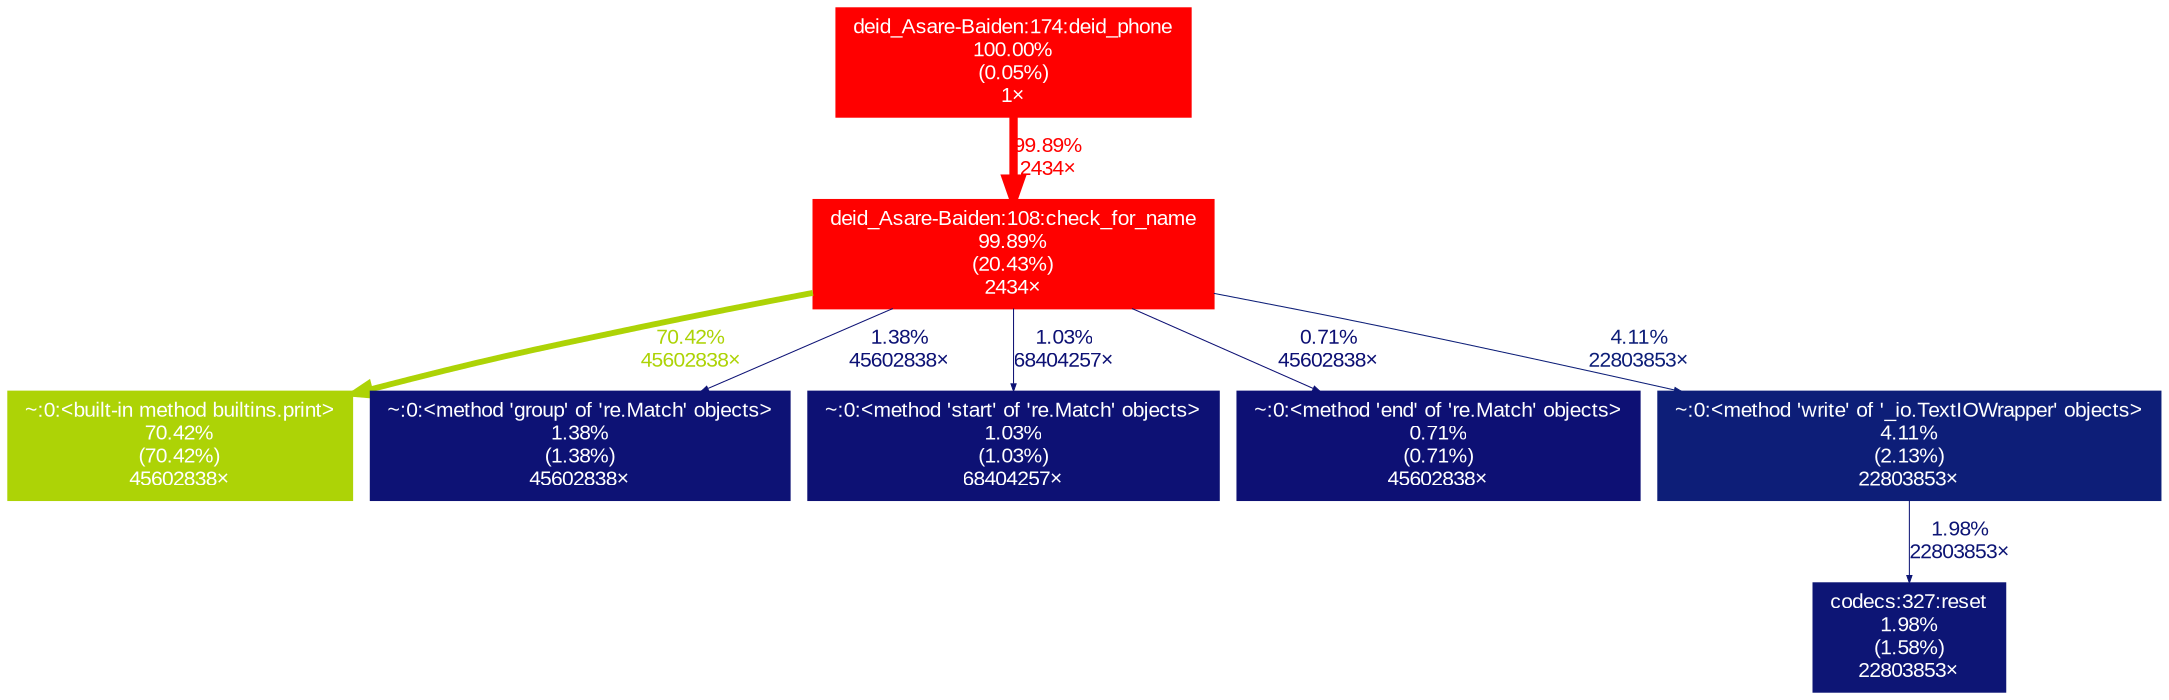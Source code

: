 digraph {
	graph [fontname=Arial, nodesep=0.125, ranksep=0.25];
	node [fontcolor=white, fontname=Arial, height=0, shape=box, style=filled, width=0];
	edge [fontname=Arial];
	44 [color="#ff0100", fontcolor="#ffffff", fontsize="10.00", label="deid_Asare-Baiden:108:check_for_name\n99.89%\n(20.43%)\n2434×", tooltip="/Users/macbookpro/Documents/GitHub/DEID-2023/python/deid_Asare-Baiden.py"];
	44 -> 102 [arrowsize="0.84", color="#add306", fontcolor="#add306", fontsize="10.00", label="70.42%\n45602838×", labeldistance="2.82", penwidth="2.82"];
	44 -> 120 [arrowsize="0.35", color="#0d1275", fontcolor="#0d1275", fontsize="10.00", label="1.38%\n45602838×", labeldistance="0.50", penwidth="0.50"];
	44 -> 121 [arrowsize="0.35", color="#0d1174", fontcolor="#0d1174", fontsize="10.00", label="1.03%\n68404257×", labeldistance="0.50", penwidth="0.50"];
	44 -> 122 [arrowsize="0.35", color="#0d1074", fontcolor="#0d1074", fontsize="10.00", label="0.71%\n45602838×", labeldistance="0.50", penwidth="0.50"];
	44 -> 146 [arrowsize="0.35", color="#0d1e78", fontcolor="#0d1e78", fontsize="10.00", label="4.11%\n22803853×", labeldistance="0.50", penwidth="0.50"];
	55 [color="#ff0000", fontcolor="#ffffff", fontsize="10.00", label="deid_Asare-Baiden:174:deid_phone\n100.00%\n(0.05%)\n1×", tooltip="/Users/macbookpro/Documents/GitHub/DEID-2023/python/deid_Asare-Baiden.py"];
	55 -> 44 [arrowsize="1.00", color="#ff0100", fontcolor="#ff0100", fontsize="10.00", label="99.89%\n2434×", labeldistance="4.00", penwidth="4.00"];
	102 [color="#add306", fontcolor="#ffffff", fontsize="10.00", label="~:0:<built-in method builtins.print>\n70.42%\n(70.42%)\n45602838×", tooltip="~"];
	120 [color="#0d1275", fontcolor="#ffffff", fontsize="10.00", label="~:0:<method 'group' of 're.Match' objects>\n1.38%\n(1.38%)\n45602838×", tooltip="~"];
	121 [color="#0d1174", fontcolor="#ffffff", fontsize="10.00", label="~:0:<method 'start' of 're.Match' objects>\n1.03%\n(1.03%)\n68404257×", tooltip="~"];
	122 [color="#0d1074", fontcolor="#ffffff", fontsize="10.00", label="~:0:<method 'end' of 're.Match' objects>\n0.71%\n(0.71%)\n45602838×", tooltip="~"];
	146 [color="#0d1e78", fontcolor="#ffffff", fontsize="10.00", label="~:0:<method 'write' of '_io.TextIOWrapper' objects>\n4.11%\n(2.13%)\n22803853×", tooltip="~"];
	146 -> 192 [arrowsize="0.35", color="#0d1575", fontcolor="#0d1575", fontsize="10.00", label="1.98%\n22803853×", labeldistance="0.50", penwidth="0.50"];
	192 [color="#0d1575", fontcolor="#ffffff", fontsize="10.00", label="codecs:327:reset\n1.98%\n(1.58%)\n22803853×", tooltip="/Users/macbookpro/opt/anaconda3/envs/Mimilab/lib/python3.10/codecs.py"];
}
